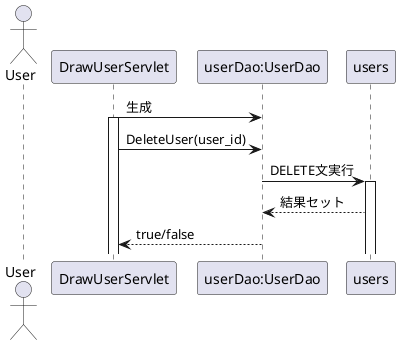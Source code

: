 @startuml 
actor User
participant "DrawUserServlet" as A
participant "userDao:UserDao" as B
participant "users" as C
A -> B: 生成
activate A
A -> B: DeleteUser(user_id)
B -> C: DELETE文実行
activate C
C --> B: 結果セット
B --> A: true/false
@enduml